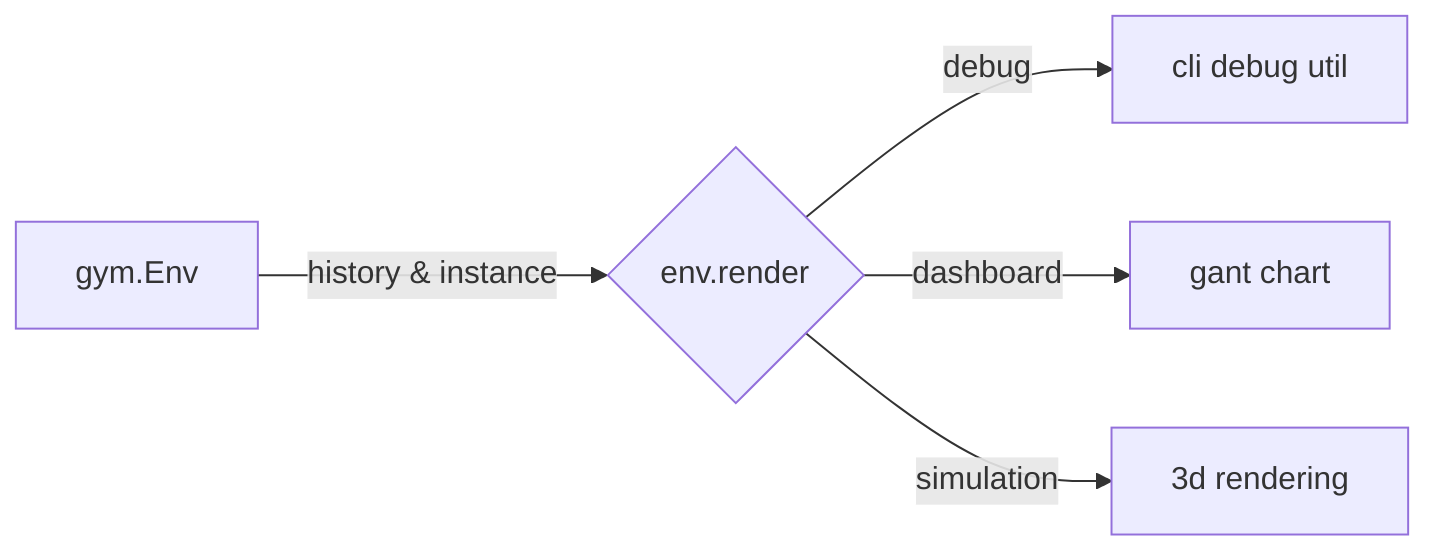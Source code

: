flowchart LR
    ENV[gym.Env]
    RENDER{env.render}
    DEBUG[cli debug util]
    SIMULATION[3d rendering]
    DASH[gant chart]

    ENV -->|history & instance| RENDER
    RENDER -->|debug| DEBUG
    RENDER -->|dashboard| DASH
    RENDER -->|simulation| SIMULATION